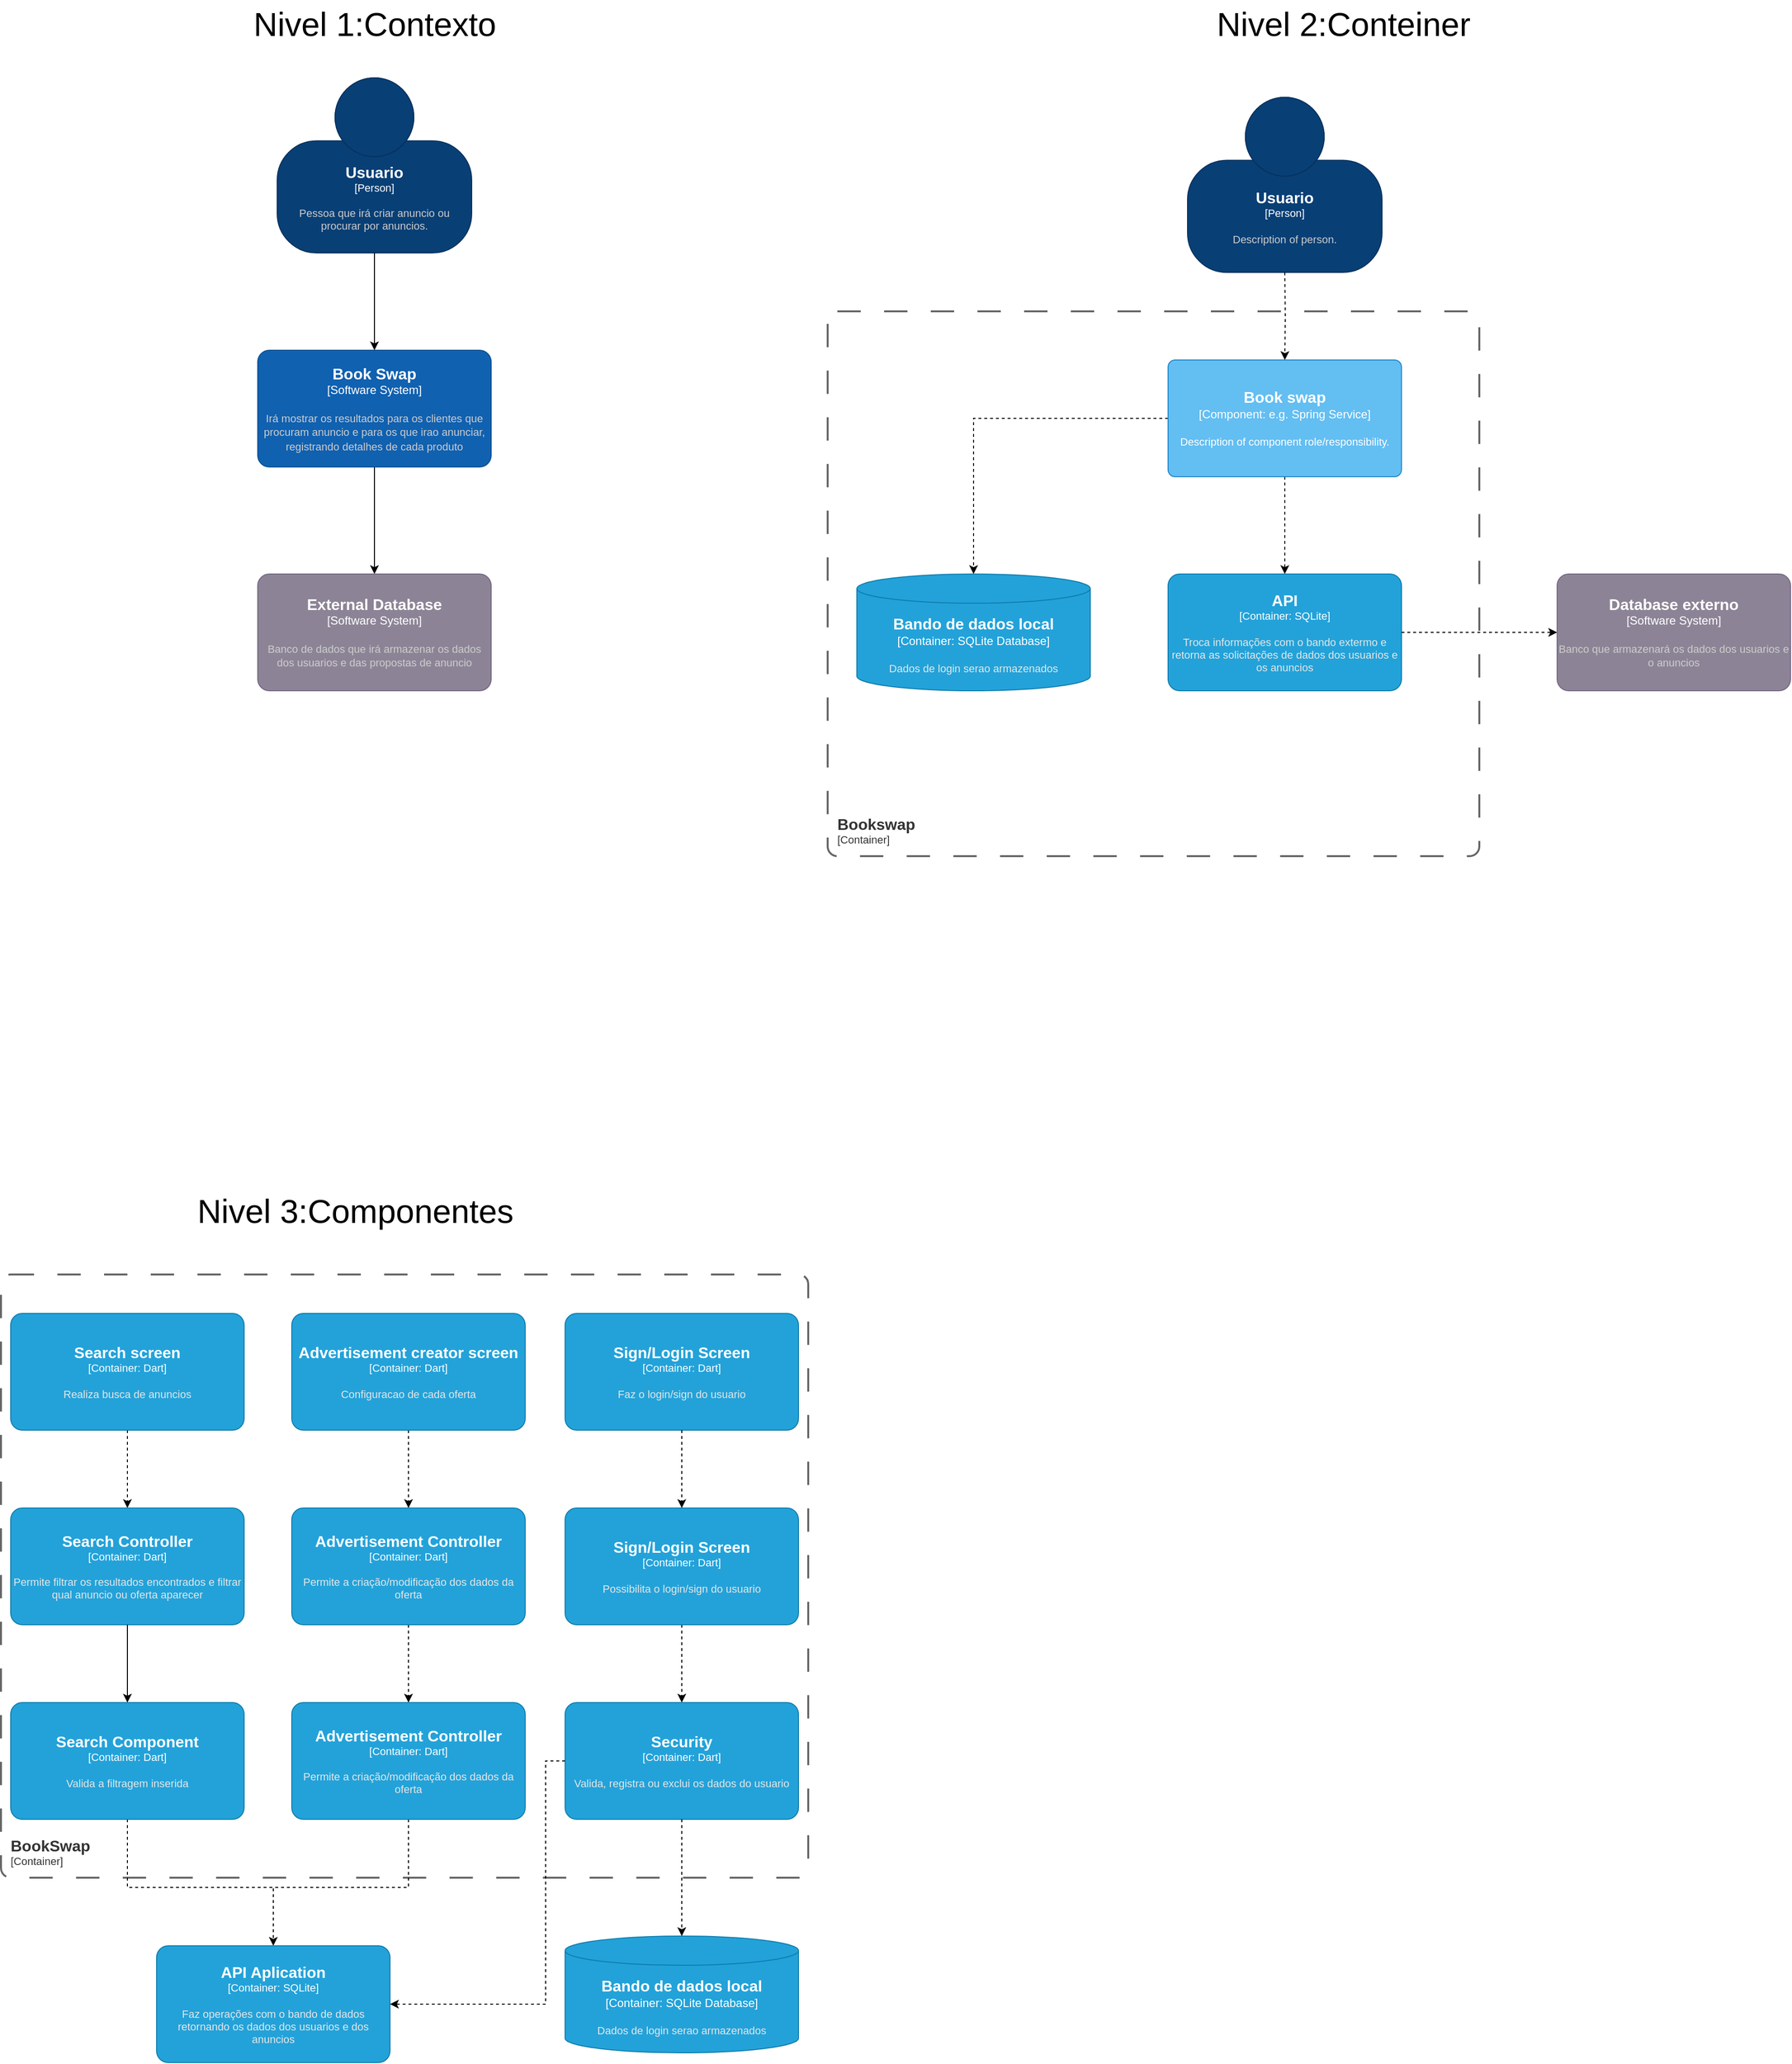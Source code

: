 <mxfile version="24.4.4" type="github">
  <diagram name="Página-1" id="YPjt8sPNAg8ZxMUqDlAb">
    <mxGraphModel dx="1134" dy="1591" grid="1" gridSize="10" guides="1" tooltips="1" connect="1" arrows="1" fold="1" page="1" pageScale="1" pageWidth="827" pageHeight="1169" math="0" shadow="0">
      <root>
        <mxCell id="0" />
        <mxCell id="1" parent="0" />
        <object placeholders="1" c4Name="Usuario" c4Type="Person" c4Description="Pessoa que irá criar anuncio ou procurar por anuncios." label="&lt;font style=&quot;font-size: 16px&quot;&gt;&lt;b&gt;%c4Name%&lt;/b&gt;&lt;/font&gt;&lt;div&gt;[%c4Type%]&lt;/div&gt;&lt;br&gt;&lt;div&gt;&lt;font style=&quot;font-size: 11px&quot;&gt;&lt;font color=&quot;#cccccc&quot;&gt;%c4Description%&lt;/font&gt;&lt;/div&gt;" id="n2Cv-_g6EdFohb06bnP3-1">
          <mxCell style="html=1;fontSize=11;dashed=0;whiteSpace=wrap;fillColor=#083F75;strokeColor=#06315C;fontColor=#ffffff;shape=mxgraph.c4.person2;align=center;metaEdit=1;points=[[0.5,0,0],[1,0.5,0],[1,0.75,0],[0.75,1,0],[0.5,1,0],[0.25,1,0],[0,0.75,0],[0,0.5,0]];resizable=0;" vertex="1" parent="1">
            <mxGeometry x="314" y="130" width="200" height="180" as="geometry" />
          </mxCell>
        </object>
        <mxCell id="n2Cv-_g6EdFohb06bnP3-5" style="edgeStyle=orthogonalEdgeStyle;rounded=0;orthogonalLoop=1;jettySize=auto;html=1;" edge="1" parent="1" source="n2Cv-_g6EdFohb06bnP3-2" target="n2Cv-_g6EdFohb06bnP3-3">
          <mxGeometry relative="1" as="geometry" />
        </mxCell>
        <object placeholders="1" c4Name="Book Swap" c4Type="Software System" c4Description="Irá mostrar os resultados para os clientes que procuram anuncio e para os que irao anunciar, registrando detalhes de cada produto" label="&lt;font style=&quot;font-size: 16px&quot;&gt;&lt;b&gt;%c4Name%&lt;/b&gt;&lt;/font&gt;&lt;div&gt;[%c4Type%]&lt;/div&gt;&lt;br&gt;&lt;div&gt;&lt;font style=&quot;font-size: 11px&quot;&gt;&lt;font color=&quot;#cccccc&quot;&gt;%c4Description%&lt;/font&gt;&lt;/div&gt;" id="n2Cv-_g6EdFohb06bnP3-2">
          <mxCell style="rounded=1;whiteSpace=wrap;html=1;labelBackgroundColor=none;fillColor=#1061B0;fontColor=#ffffff;align=center;arcSize=10;strokeColor=#0D5091;metaEdit=1;resizable=0;points=[[0.25,0,0],[0.5,0,0],[0.75,0,0],[1,0.25,0],[1,0.5,0],[1,0.75,0],[0.75,1,0],[0.5,1,0],[0.25,1,0],[0,0.75,0],[0,0.5,0],[0,0.25,0]];" vertex="1" parent="1">
            <mxGeometry x="294" y="410" width="240" height="120" as="geometry" />
          </mxCell>
        </object>
        <object placeholders="1" c4Name="External Database" c4Type="Software System" c4Description="Banco de dados que irá armazenar os dados dos usuarios e das propostas de anuncio" label="&lt;font style=&quot;font-size: 16px&quot;&gt;&lt;b&gt;%c4Name%&lt;/b&gt;&lt;/font&gt;&lt;div&gt;[%c4Type%]&lt;/div&gt;&lt;br&gt;&lt;div&gt;&lt;font style=&quot;font-size: 11px&quot;&gt;&lt;font color=&quot;#cccccc&quot;&gt;%c4Description%&lt;/font&gt;&lt;/div&gt;" id="n2Cv-_g6EdFohb06bnP3-3">
          <mxCell style="rounded=1;whiteSpace=wrap;html=1;labelBackgroundColor=none;fillColor=#8C8496;fontColor=#ffffff;align=center;arcSize=10;strokeColor=#736782;metaEdit=1;resizable=0;points=[[0.25,0,0],[0.5,0,0],[0.75,0,0],[1,0.25,0],[1,0.5,0],[1,0.75,0],[0.75,1,0],[0.5,1,0],[0.25,1,0],[0,0.75,0],[0,0.5,0],[0,0.25,0]];" vertex="1" parent="1">
            <mxGeometry x="294" y="640" width="240" height="120" as="geometry" />
          </mxCell>
        </object>
        <mxCell id="n2Cv-_g6EdFohb06bnP3-4" style="edgeStyle=orthogonalEdgeStyle;rounded=0;orthogonalLoop=1;jettySize=auto;html=1;entryX=0.5;entryY=0;entryDx=0;entryDy=0;entryPerimeter=0;" edge="1" parent="1" source="n2Cv-_g6EdFohb06bnP3-1" target="n2Cv-_g6EdFohb06bnP3-2">
          <mxGeometry relative="1" as="geometry" />
        </mxCell>
        <object placeholders="1" c4Name="Usuario" c4Type="Person" c4Description="Description of person." label="&lt;font style=&quot;font-size: 16px&quot;&gt;&lt;b&gt;%c4Name%&lt;/b&gt;&lt;/font&gt;&lt;div&gt;[%c4Type%]&lt;/div&gt;&lt;br&gt;&lt;div&gt;&lt;font style=&quot;font-size: 11px&quot;&gt;&lt;font color=&quot;#cccccc&quot;&gt;%c4Description%&lt;/font&gt;&lt;/div&gt;" id="n2Cv-_g6EdFohb06bnP3-6">
          <mxCell style="html=1;fontSize=11;dashed=0;whiteSpace=wrap;fillColor=#083F75;strokeColor=#06315C;fontColor=#ffffff;shape=mxgraph.c4.person2;align=center;metaEdit=1;points=[[0.5,0,0],[1,0.5,0],[1,0.75,0],[0.75,1,0],[0.5,1,0],[0.25,1,0],[0,0.75,0],[0,0.5,0]];resizable=0;" vertex="1" parent="1">
            <mxGeometry x="1250" y="150" width="200" height="180" as="geometry" />
          </mxCell>
        </object>
        <object placeholders="1" c4Name="Bookswap" c4Type="ContainerScopeBoundary" c4Application="Container" label="&lt;font style=&quot;font-size: 16px&quot;&gt;&lt;b&gt;&lt;div style=&quot;text-align: left&quot;&gt;%c4Name%&lt;/div&gt;&lt;/b&gt;&lt;/font&gt;&lt;div style=&quot;text-align: left&quot;&gt;[%c4Application%]&lt;/div&gt;" id="n2Cv-_g6EdFohb06bnP3-11">
          <mxCell style="rounded=1;fontSize=11;whiteSpace=wrap;html=1;dashed=1;arcSize=20;fillColor=none;strokeColor=#666666;fontColor=#333333;labelBackgroundColor=none;align=left;verticalAlign=bottom;labelBorderColor=none;spacingTop=0;spacing=10;dashPattern=12 12;metaEdit=1;rotatable=0;perimeter=rectanglePerimeter;noLabel=0;labelPadding=0;allowArrows=0;connectable=0;expand=0;recursiveResize=0;editable=1;pointerEvents=0;absoluteArcSize=1;points=[[0.25,0,0],[0.5,0,0],[0.75,0,0],[1,0.25,0],[1,0.5,0],[1,0.75,0],[0.75,1,0],[0.5,1,0],[0.25,1,0],[0,0.75,0],[0,0.5,0],[0,0.25,0]];strokeWidth=2;" vertex="1" parent="1">
            <mxGeometry x="880" y="370" width="670" height="560" as="geometry" />
          </mxCell>
        </object>
        <mxCell id="n2Cv-_g6EdFohb06bnP3-15" style="edgeStyle=orthogonalEdgeStyle;rounded=0;orthogonalLoop=1;jettySize=auto;html=1;dashed=1;" edge="1" parent="1" source="n2Cv-_g6EdFohb06bnP3-12" target="n2Cv-_g6EdFohb06bnP3-14">
          <mxGeometry relative="1" as="geometry">
            <mxPoint x="1350" y="640" as="targetPoint" />
          </mxGeometry>
        </mxCell>
        <mxCell id="n2Cv-_g6EdFohb06bnP3-20" style="edgeStyle=orthogonalEdgeStyle;rounded=0;orthogonalLoop=1;jettySize=auto;html=1;dashed=1;" edge="1" parent="1" source="n2Cv-_g6EdFohb06bnP3-12" target="n2Cv-_g6EdFohb06bnP3-16">
          <mxGeometry relative="1" as="geometry">
            <mxPoint x="1040" y="480" as="targetPoint" />
          </mxGeometry>
        </mxCell>
        <object placeholders="1" c4Name="Book swap" c4Type="Component" c4Technology="e.g. Spring Service" c4Description="Description of component role/responsibility." label="&lt;font style=&quot;font-size: 16px&quot;&gt;&lt;b&gt;%c4Name%&lt;/b&gt;&lt;/font&gt;&lt;div&gt;[%c4Type%: %c4Technology%]&lt;/div&gt;&lt;br&gt;&lt;div&gt;&lt;font style=&quot;font-size: 11px&quot;&gt;%c4Description%&lt;/font&gt;&lt;/div&gt;" id="n2Cv-_g6EdFohb06bnP3-12">
          <mxCell style="rounded=1;whiteSpace=wrap;html=1;labelBackgroundColor=none;fillColor=#63BEF2;fontColor=#ffffff;align=center;arcSize=6;strokeColor=#2086C9;metaEdit=1;resizable=0;points=[[0.25,0,0],[0.5,0,0],[0.75,0,0],[1,0.25,0],[1,0.5,0],[1,0.75,0],[0.75,1,0],[0.5,1,0],[0.25,1,0],[0,0.75,0],[0,0.5,0],[0,0.25,0]];" vertex="1" parent="1">
            <mxGeometry x="1230" y="420" width="240" height="120" as="geometry" />
          </mxCell>
        </object>
        <mxCell id="n2Cv-_g6EdFohb06bnP3-13" style="edgeStyle=orthogonalEdgeStyle;rounded=0;orthogonalLoop=1;jettySize=auto;html=1;entryX=0.5;entryY=0;entryDx=0;entryDy=0;entryPerimeter=0;dashed=1;" edge="1" parent="1" target="n2Cv-_g6EdFohb06bnP3-12">
          <mxGeometry relative="1" as="geometry">
            <mxPoint x="1350" y="330" as="sourcePoint" />
          </mxGeometry>
        </mxCell>
        <object placeholders="1" c4Name="API" c4Type="Container" c4Technology="SQLite" c4Description="Troca informações com o bando extermo e retorna as solicitações de dados dos usuarios e os anuncios" label="&lt;font style=&quot;font-size: 16px&quot;&gt;&lt;b&gt;%c4Name%&lt;/b&gt;&lt;/font&gt;&lt;div&gt;[%c4Type%: %c4Technology%]&lt;/div&gt;&lt;br&gt;&lt;div&gt;&lt;font style=&quot;font-size: 11px&quot;&gt;&lt;font color=&quot;#E6E6E6&quot;&gt;%c4Description%&lt;/font&gt;&lt;/div&gt;" id="n2Cv-_g6EdFohb06bnP3-14">
          <mxCell style="rounded=1;whiteSpace=wrap;html=1;fontSize=11;labelBackgroundColor=none;fillColor=#23A2D9;fontColor=#ffffff;align=center;arcSize=10;strokeColor=#0E7DAD;metaEdit=1;resizable=0;points=[[0.25,0,0],[0.5,0,0],[0.75,0,0],[1,0.25,0],[1,0.5,0],[1,0.75,0],[0.75,1,0],[0.5,1,0],[0.25,1,0],[0,0.75,0],[0,0.5,0],[0,0.25,0]];" vertex="1" parent="1">
            <mxGeometry x="1230" y="640" width="240" height="120" as="geometry" />
          </mxCell>
        </object>
        <object placeholders="1" c4Name="Bando de dados local" c4Type="Container" c4Technology="SQLite Database" c4Description="Dados de login serao armazenados" label="&lt;font style=&quot;font-size: 16px&quot;&gt;&lt;b&gt;%c4Name%&lt;/b&gt;&lt;/font&gt;&lt;div&gt;[%c4Type%:&amp;nbsp;%c4Technology%]&lt;/div&gt;&lt;br&gt;&lt;div&gt;&lt;font style=&quot;font-size: 11px&quot;&gt;&lt;font color=&quot;#E6E6E6&quot;&gt;%c4Description%&lt;/font&gt;&lt;/div&gt;" id="n2Cv-_g6EdFohb06bnP3-16">
          <mxCell style="shape=cylinder3;size=15;whiteSpace=wrap;html=1;boundedLbl=1;rounded=0;labelBackgroundColor=none;fillColor=#23A2D9;fontSize=12;fontColor=#ffffff;align=center;strokeColor=#0E7DAD;metaEdit=1;points=[[0.5,0,0],[1,0.25,0],[1,0.5,0],[1,0.75,0],[0.5,1,0],[0,0.75,0],[0,0.5,0],[0,0.25,0]];resizable=0;" vertex="1" parent="1">
            <mxGeometry x="910" y="640" width="240" height="120" as="geometry" />
          </mxCell>
        </object>
        <object placeholders="1" c4Name="Database externo" c4Type="Software System" c4Description="Banco que armazenará os dados dos usuarios e o anuncios" label="&lt;font style=&quot;font-size: 16px&quot;&gt;&lt;b&gt;%c4Name%&lt;/b&gt;&lt;/font&gt;&lt;div&gt;[%c4Type%]&lt;/div&gt;&lt;br&gt;&lt;div&gt;&lt;font style=&quot;font-size: 11px&quot;&gt;&lt;font color=&quot;#cccccc&quot;&gt;%c4Description%&lt;/font&gt;&lt;/div&gt;" id="n2Cv-_g6EdFohb06bnP3-17">
          <mxCell style="rounded=1;whiteSpace=wrap;html=1;labelBackgroundColor=none;fillColor=#8C8496;fontColor=#ffffff;align=center;arcSize=10;strokeColor=#736782;metaEdit=1;resizable=0;points=[[0.25,0,0],[0.5,0,0],[0.75,0,0],[1,0.25,0],[1,0.5,0],[1,0.75,0],[0.75,1,0],[0.5,1,0],[0.25,1,0],[0,0.75,0],[0,0.5,0],[0,0.25,0]];" vertex="1" parent="1">
            <mxGeometry x="1630" y="640" width="240" height="120" as="geometry" />
          </mxCell>
        </object>
        <mxCell id="n2Cv-_g6EdFohb06bnP3-19" style="edgeStyle=orthogonalEdgeStyle;rounded=0;orthogonalLoop=1;jettySize=auto;html=1;entryX=0;entryY=0.5;entryDx=0;entryDy=0;entryPerimeter=0;dashed=1;" edge="1" parent="1" source="n2Cv-_g6EdFohb06bnP3-14" target="n2Cv-_g6EdFohb06bnP3-17">
          <mxGeometry relative="1" as="geometry" />
        </mxCell>
        <mxCell id="n2Cv-_g6EdFohb06bnP3-21" value="Nivel 2:Conteiner" style="text;html=1;align=center;verticalAlign=middle;resizable=0;points=[];autosize=1;strokeColor=none;fillColor=none;strokeWidth=16;fontSize=34;" vertex="1" parent="1">
          <mxGeometry x="1270" y="50" width="280" height="50" as="geometry" />
        </mxCell>
        <mxCell id="n2Cv-_g6EdFohb06bnP3-22" value="Nivel 1:Contexto" style="text;html=1;align=center;verticalAlign=middle;resizable=0;points=[];autosize=1;strokeColor=none;fillColor=none;strokeWidth=16;fontSize=34;" vertex="1" parent="1">
          <mxGeometry x="279" y="50" width="270" height="50" as="geometry" />
        </mxCell>
        <mxCell id="n2Cv-_g6EdFohb06bnP3-23" value="Nivel 3:Componentes" style="text;html=1;align=center;verticalAlign=middle;resizable=0;points=[];autosize=1;strokeColor=none;fillColor=none;strokeWidth=16;fontSize=34;" vertex="1" parent="1">
          <mxGeometry x="219" y="1270" width="350" height="50" as="geometry" />
        </mxCell>
        <object placeholders="1" c4Name="BookSwap" c4Type="ContainerScopeBoundary" c4Application="Container" label="&lt;font style=&quot;font-size: 16px&quot;&gt;&lt;b&gt;&lt;div style=&quot;text-align: left&quot;&gt;%c4Name%&lt;/div&gt;&lt;/b&gt;&lt;/font&gt;&lt;div style=&quot;text-align: left&quot;&gt;[%c4Application%]&lt;/div&gt;" id="n2Cv-_g6EdFohb06bnP3-24">
          <mxCell style="rounded=1;fontSize=11;whiteSpace=wrap;html=1;dashed=1;arcSize=20;fillColor=none;strokeColor=#666666;fontColor=#333333;labelBackgroundColor=none;align=left;verticalAlign=bottom;labelBorderColor=none;spacingTop=0;spacing=10;metaEdit=1;rotatable=0;perimeter=rectanglePerimeter;noLabel=0;labelPadding=0;allowArrows=0;connectable=0;expand=0;recursiveResize=0;editable=1;pointerEvents=0;absoluteArcSize=1;points=[[0.25,0,0],[0.5,0,0],[0.75,0,0],[1,0.25,0],[1,0.5,0],[1,0.75,0],[0.75,1,0],[0.5,1,0],[0.25,1,0],[0,0.75,0],[0,0.5,0],[0,0.25,0]];dashPattern=12 12;strokeWidth=2;" vertex="1" parent="1">
            <mxGeometry x="30" y="1360" width="830" height="620" as="geometry" />
          </mxCell>
        </object>
        <mxCell id="n2Cv-_g6EdFohb06bnP3-36" style="edgeStyle=orthogonalEdgeStyle;rounded=0;orthogonalLoop=1;jettySize=auto;html=1;dashed=1;" edge="1" parent="1" source="n2Cv-_g6EdFohb06bnP3-25" target="n2Cv-_g6EdFohb06bnP3-35">
          <mxGeometry relative="1" as="geometry" />
        </mxCell>
        <object placeholders="1" c4Name="Search screen" c4Type="Container" c4Technology="Dart" c4Description="Realiza busca de anuncios" label="&lt;font style=&quot;font-size: 16px&quot;&gt;&lt;b&gt;%c4Name%&lt;/b&gt;&lt;/font&gt;&lt;div&gt;[%c4Type%: %c4Technology%]&lt;/div&gt;&lt;br&gt;&lt;div&gt;&lt;font style=&quot;font-size: 11px&quot;&gt;&lt;font color=&quot;#E6E6E6&quot;&gt;%c4Description%&lt;/font&gt;&lt;/div&gt;" id="n2Cv-_g6EdFohb06bnP3-25">
          <mxCell style="rounded=1;whiteSpace=wrap;html=1;fontSize=11;labelBackgroundColor=none;fillColor=#23A2D9;fontColor=#ffffff;align=center;arcSize=10;strokeColor=#0E7DAD;metaEdit=1;resizable=0;points=[[0.25,0,0],[0.5,0,0],[0.75,0,0],[1,0.25,0],[1,0.5,0],[1,0.75,0],[0.75,1,0],[0.5,1,0],[0.25,1,0],[0,0.75,0],[0,0.5,0],[0,0.25,0]];" vertex="1" parent="1">
            <mxGeometry x="40" y="1400" width="240" height="120" as="geometry" />
          </mxCell>
        </object>
        <mxCell id="n2Cv-_g6EdFohb06bnP3-33" style="edgeStyle=orthogonalEdgeStyle;rounded=0;orthogonalLoop=1;jettySize=auto;html=1;dashed=1;" edge="1" parent="1" source="n2Cv-_g6EdFohb06bnP3-26" target="n2Cv-_g6EdFohb06bnP3-32">
          <mxGeometry relative="1" as="geometry" />
        </mxCell>
        <object placeholders="1" c4Name="Advertisement creator screen" c4Type="Container" c4Technology="Dart" c4Description="Configuracao de cada oferta" label="&lt;font style=&quot;font-size: 16px&quot;&gt;&lt;b&gt;%c4Name%&lt;/b&gt;&lt;/font&gt;&lt;div&gt;[%c4Type%: %c4Technology%]&lt;/div&gt;&lt;br&gt;&lt;div&gt;&lt;font style=&quot;font-size: 11px&quot;&gt;&lt;font color=&quot;#E6E6E6&quot;&gt;%c4Description%&lt;/font&gt;&lt;/div&gt;" id="n2Cv-_g6EdFohb06bnP3-26">
          <mxCell style="rounded=1;whiteSpace=wrap;html=1;fontSize=11;labelBackgroundColor=none;fillColor=#23A2D9;fontColor=#ffffff;align=center;arcSize=10;strokeColor=#0E7DAD;metaEdit=1;resizable=0;points=[[0.25,0,0],[0.5,0,0],[0.75,0,0],[1,0.25,0],[1,0.5,0],[1,0.75,0],[0.75,1,0],[0.5,1,0],[0.25,1,0],[0,0.75,0],[0,0.5,0],[0,0.25,0]];" vertex="1" parent="1">
            <mxGeometry x="329" y="1400" width="240" height="120" as="geometry" />
          </mxCell>
        </object>
        <object placeholders="1" c4Name="Sign/Login Screen" c4Type="Container" c4Technology="Dart" c4Description="Faz o login/sign do usuario" label="&lt;font style=&quot;font-size: 16px&quot;&gt;&lt;b&gt;%c4Name%&lt;/b&gt;&lt;/font&gt;&lt;div&gt;[%c4Type%: %c4Technology%]&lt;/div&gt;&lt;br&gt;&lt;div&gt;&lt;font style=&quot;font-size: 11px&quot;&gt;&lt;font color=&quot;#E6E6E6&quot;&gt;%c4Description%&lt;/font&gt;&lt;/div&gt;" id="n2Cv-_g6EdFohb06bnP3-27">
          <mxCell style="rounded=1;whiteSpace=wrap;html=1;fontSize=11;labelBackgroundColor=none;fillColor=#23A2D9;fontColor=#ffffff;align=center;arcSize=10;strokeColor=#0E7DAD;metaEdit=1;resizable=0;points=[[0.25,0,0],[0.5,0,0],[0.75,0,0],[1,0.25,0],[1,0.5,0],[1,0.75,0],[0.75,1,0],[0.5,1,0],[0.25,1,0],[0,0.75,0],[0,0.5,0],[0,0.25,0]];" vertex="1" parent="1">
            <mxGeometry x="610" y="1400" width="240" height="120" as="geometry" />
          </mxCell>
        </object>
        <mxCell id="n2Cv-_g6EdFohb06bnP3-31" style="edgeStyle=orthogonalEdgeStyle;rounded=0;orthogonalLoop=1;jettySize=auto;html=1;dashed=1;" edge="1" parent="1" source="n2Cv-_g6EdFohb06bnP3-28" target="n2Cv-_g6EdFohb06bnP3-30">
          <mxGeometry relative="1" as="geometry" />
        </mxCell>
        <object placeholders="1" c4Name="Sign/Login Screen" c4Type="Container" c4Technology="Dart" c4Description="Possibilita o login/sign do usuario" label="&lt;font style=&quot;font-size: 16px&quot;&gt;&lt;b&gt;%c4Name%&lt;/b&gt;&lt;/font&gt;&lt;div&gt;[%c4Type%: %c4Technology%]&lt;/div&gt;&lt;br&gt;&lt;div&gt;&lt;font style=&quot;font-size: 11px&quot;&gt;&lt;font color=&quot;#E6E6E6&quot;&gt;%c4Description%&lt;/font&gt;&lt;/div&gt;" id="n2Cv-_g6EdFohb06bnP3-28">
          <mxCell style="rounded=1;whiteSpace=wrap;html=1;fontSize=11;labelBackgroundColor=none;fillColor=#23A2D9;fontColor=#ffffff;align=center;arcSize=10;strokeColor=#0E7DAD;metaEdit=1;resizable=0;points=[[0.25,0,0],[0.5,0,0],[0.75,0,0],[1,0.25,0],[1,0.5,0],[1,0.75,0],[0.75,1,0],[0.5,1,0],[0.25,1,0],[0,0.75,0],[0,0.5,0],[0,0.25,0]];" vertex="1" parent="1">
            <mxGeometry x="610" y="1600" width="240" height="120" as="geometry" />
          </mxCell>
        </object>
        <mxCell id="n2Cv-_g6EdFohb06bnP3-29" style="edgeStyle=orthogonalEdgeStyle;rounded=0;orthogonalLoop=1;jettySize=auto;html=1;entryX=0.5;entryY=0;entryDx=0;entryDy=0;entryPerimeter=0;dashed=1;" edge="1" parent="1" source="n2Cv-_g6EdFohb06bnP3-27" target="n2Cv-_g6EdFohb06bnP3-28">
          <mxGeometry relative="1" as="geometry" />
        </mxCell>
        <object placeholders="1" c4Name="Security" c4Type="Container" c4Technology="Dart" c4Description="Valida, registra ou exclui os dados do usuario" label="&lt;font style=&quot;font-size: 16px&quot;&gt;&lt;b&gt;%c4Name%&lt;/b&gt;&lt;/font&gt;&lt;div&gt;[%c4Type%: %c4Technology%]&lt;/div&gt;&lt;br&gt;&lt;div&gt;&lt;font style=&quot;font-size: 11px&quot;&gt;&lt;font color=&quot;#E6E6E6&quot;&gt;%c4Description%&lt;/font&gt;&lt;/div&gt;" id="n2Cv-_g6EdFohb06bnP3-30">
          <mxCell style="rounded=1;whiteSpace=wrap;html=1;fontSize=11;labelBackgroundColor=none;fillColor=#23A2D9;fontColor=#ffffff;align=center;arcSize=10;strokeColor=#0E7DAD;metaEdit=1;resizable=0;points=[[0.25,0,0],[0.5,0,0],[0.75,0,0],[1,0.25,0],[1,0.5,0],[1,0.75,0],[0.75,1,0],[0.5,1,0],[0.25,1,0],[0,0.75,0],[0,0.5,0],[0,0.25,0]];" vertex="1" parent="1">
            <mxGeometry x="610" y="1800" width="240" height="120" as="geometry" />
          </mxCell>
        </object>
        <mxCell id="n2Cv-_g6EdFohb06bnP3-37" style="edgeStyle=orthogonalEdgeStyle;rounded=0;orthogonalLoop=1;jettySize=auto;html=1;dashed=1;" edge="1" parent="1" source="n2Cv-_g6EdFohb06bnP3-32" target="n2Cv-_g6EdFohb06bnP3-34">
          <mxGeometry relative="1" as="geometry" />
        </mxCell>
        <object placeholders="1" c4Name="Advertisement Controller" c4Type="Container" c4Technology="Dart" c4Description="Permite a criação/modificação dos dados da oferta" label="&lt;font style=&quot;font-size: 16px&quot;&gt;&lt;b&gt;%c4Name%&lt;/b&gt;&lt;/font&gt;&lt;div&gt;[%c4Type%: %c4Technology%]&lt;/div&gt;&lt;br&gt;&lt;div&gt;&lt;font style=&quot;font-size: 11px&quot;&gt;&lt;font color=&quot;#E6E6E6&quot;&gt;%c4Description%&lt;/font&gt;&lt;/div&gt;" id="n2Cv-_g6EdFohb06bnP3-32">
          <mxCell style="rounded=1;whiteSpace=wrap;html=1;fontSize=11;labelBackgroundColor=none;fillColor=#23A2D9;fontColor=#ffffff;align=center;arcSize=10;strokeColor=#0E7DAD;metaEdit=1;resizable=0;points=[[0.25,0,0],[0.5,0,0],[0.75,0,0],[1,0.25,0],[1,0.5,0],[1,0.75,0],[0.75,1,0],[0.5,1,0],[0.25,1,0],[0,0.75,0],[0,0.5,0],[0,0.25,0]];" vertex="1" parent="1">
            <mxGeometry x="329" y="1600" width="240" height="120" as="geometry" />
          </mxCell>
        </object>
        <mxCell id="n2Cv-_g6EdFohb06bnP3-40" style="edgeStyle=orthogonalEdgeStyle;rounded=0;orthogonalLoop=1;jettySize=auto;html=1;dashed=1;" edge="1" parent="1" source="n2Cv-_g6EdFohb06bnP3-34" target="n2Cv-_g6EdFohb06bnP3-43">
          <mxGeometry relative="1" as="geometry">
            <mxPoint x="340" y="2050" as="targetPoint" />
            <Array as="points">
              <mxPoint x="449" y="1990" />
              <mxPoint x="310" y="1990" />
            </Array>
          </mxGeometry>
        </mxCell>
        <object placeholders="1" c4Name="Advertisement Controller" c4Type="Container" c4Technology="Dart" c4Description="Permite a criação/modificação dos dados da oferta" label="&lt;font style=&quot;font-size: 16px&quot;&gt;&lt;b&gt;%c4Name%&lt;/b&gt;&lt;/font&gt;&lt;div&gt;[%c4Type%: %c4Technology%]&lt;/div&gt;&lt;br&gt;&lt;div&gt;&lt;font style=&quot;font-size: 11px&quot;&gt;&lt;font color=&quot;#E6E6E6&quot;&gt;%c4Description%&lt;/font&gt;&lt;/div&gt;" id="n2Cv-_g6EdFohb06bnP3-34">
          <mxCell style="rounded=1;whiteSpace=wrap;html=1;fontSize=11;labelBackgroundColor=none;fillColor=#23A2D9;fontColor=#ffffff;align=center;arcSize=10;strokeColor=#0E7DAD;metaEdit=1;resizable=0;points=[[0.25,0,0],[0.5,0,0],[0.75,0,0],[1,0.25,0],[1,0.5,0],[1,0.75,0],[0.75,1,0],[0.5,1,0],[0.25,1,0],[0,0.75,0],[0,0.5,0],[0,0.25,0]];" vertex="1" parent="1">
            <mxGeometry x="329" y="1800" width="240" height="120" as="geometry" />
          </mxCell>
        </object>
        <object placeholders="1" c4Name="Search Controller" c4Type="Container" c4Technology="Dart" c4Description="Permite filtrar os resultados encontrados e filtrar qual anuncio ou oferta aparecer" label="&lt;font style=&quot;font-size: 16px&quot;&gt;&lt;b&gt;%c4Name%&lt;/b&gt;&lt;/font&gt;&lt;div&gt;[%c4Type%: %c4Technology%]&lt;/div&gt;&lt;br&gt;&lt;div&gt;&lt;font style=&quot;font-size: 11px&quot;&gt;&lt;font color=&quot;#E6E6E6&quot;&gt;%c4Description%&lt;/font&gt;&lt;/div&gt;" id="n2Cv-_g6EdFohb06bnP3-35">
          <mxCell style="rounded=1;whiteSpace=wrap;html=1;fontSize=11;labelBackgroundColor=none;fillColor=#23A2D9;fontColor=#ffffff;align=center;arcSize=10;strokeColor=#0E7DAD;metaEdit=1;resizable=0;points=[[0.25,0,0],[0.5,0,0],[0.75,0,0],[1,0.25,0],[1,0.5,0],[1,0.75,0],[0.75,1,0],[0.5,1,0],[0.25,1,0],[0,0.75,0],[0,0.5,0],[0,0.25,0]];" vertex="1" parent="1">
            <mxGeometry x="40" y="1600" width="240" height="120" as="geometry" />
          </mxCell>
        </object>
        <mxCell id="n2Cv-_g6EdFohb06bnP3-44" style="rounded=0;orthogonalLoop=1;jettySize=auto;html=1;edgeStyle=orthogonalEdgeStyle;dashed=1;endArrow=none;endFill=0;" edge="1" parent="1" source="n2Cv-_g6EdFohb06bnP3-38">
          <mxGeometry relative="1" as="geometry">
            <mxPoint x="310" y="1990" as="targetPoint" />
            <Array as="points">
              <mxPoint x="160" y="1990" />
            </Array>
          </mxGeometry>
        </mxCell>
        <object placeholders="1" c4Name="Search Component" c4Type="Container" c4Technology="Dart" c4Description="Valida a filtragem inserida" label="&lt;font style=&quot;font-size: 16px&quot;&gt;&lt;b&gt;%c4Name%&lt;/b&gt;&lt;/font&gt;&lt;div&gt;[%c4Type%: %c4Technology%]&lt;/div&gt;&lt;br&gt;&lt;div&gt;&lt;font style=&quot;font-size: 11px&quot;&gt;&lt;font color=&quot;#E6E6E6&quot;&gt;%c4Description%&lt;/font&gt;&lt;/div&gt;" id="n2Cv-_g6EdFohb06bnP3-38">
          <mxCell style="rounded=1;whiteSpace=wrap;html=1;fontSize=11;labelBackgroundColor=none;fillColor=#23A2D9;fontColor=#ffffff;align=center;arcSize=10;strokeColor=#0E7DAD;metaEdit=1;resizable=0;points=[[0.25,0,0],[0.5,0,0],[0.75,0,0],[1,0.25,0],[1,0.5,0],[1,0.75,0],[0.75,1,0],[0.5,1,0],[0.25,1,0],[0,0.75,0],[0,0.5,0],[0,0.25,0]];" vertex="1" parent="1">
            <mxGeometry x="40" y="1800" width="240" height="120" as="geometry" />
          </mxCell>
        </object>
        <mxCell id="n2Cv-_g6EdFohb06bnP3-39" style="edgeStyle=orthogonalEdgeStyle;rounded=0;orthogonalLoop=1;jettySize=auto;html=1;entryX=0.5;entryY=0;entryDx=0;entryDy=0;entryPerimeter=0;" edge="1" parent="1" source="n2Cv-_g6EdFohb06bnP3-35" target="n2Cv-_g6EdFohb06bnP3-38">
          <mxGeometry relative="1" as="geometry" />
        </mxCell>
        <object placeholders="1" c4Name="API Aplication" c4Type="Container" c4Technology="SQLite" c4Description="Faz operações com o bando de dados retornando os dados dos usuarios e dos anuncios" label="&lt;font style=&quot;font-size: 16px&quot;&gt;&lt;b&gt;%c4Name%&lt;/b&gt;&lt;/font&gt;&lt;div&gt;[%c4Type%: %c4Technology%]&lt;/div&gt;&lt;br&gt;&lt;div&gt;&lt;font style=&quot;font-size: 11px&quot;&gt;&lt;font color=&quot;#E6E6E6&quot;&gt;%c4Description%&lt;/font&gt;&lt;/div&gt;" id="n2Cv-_g6EdFohb06bnP3-43">
          <mxCell style="rounded=1;whiteSpace=wrap;html=1;fontSize=11;labelBackgroundColor=none;fillColor=#23A2D9;fontColor=#ffffff;align=center;arcSize=10;strokeColor=#0E7DAD;metaEdit=1;resizable=0;points=[[0.25,0,0],[0.5,0,0],[0.75,0,0],[1,0.25,0],[1,0.5,0],[1,0.75,0],[0.75,1,0],[0.5,1,0],[0.25,1,0],[0,0.75,0],[0,0.5,0],[0,0.25,0]];" vertex="1" parent="1">
            <mxGeometry x="190" y="2050" width="240" height="120" as="geometry" />
          </mxCell>
        </object>
        <mxCell id="n2Cv-_g6EdFohb06bnP3-45" style="edgeStyle=orthogonalEdgeStyle;rounded=0;orthogonalLoop=1;jettySize=auto;html=1;entryX=1;entryY=0.5;entryDx=0;entryDy=0;entryPerimeter=0;dashed=1;" edge="1" parent="1" source="n2Cv-_g6EdFohb06bnP3-30" target="n2Cv-_g6EdFohb06bnP3-43">
          <mxGeometry relative="1" as="geometry">
            <Array as="points">
              <mxPoint x="590" y="1860" />
              <mxPoint x="590" y="2110" />
            </Array>
          </mxGeometry>
        </mxCell>
        <object placeholders="1" c4Name="Bando de dados local" c4Type="Container" c4Technology="SQLite Database" c4Description="Dados de login serao armazenados" label="&lt;font style=&quot;font-size: 16px&quot;&gt;&lt;b&gt;%c4Name%&lt;/b&gt;&lt;/font&gt;&lt;div&gt;[%c4Type%:&amp;nbsp;%c4Technology%]&lt;/div&gt;&lt;br&gt;&lt;div&gt;&lt;font style=&quot;font-size: 11px&quot;&gt;&lt;font color=&quot;#E6E6E6&quot;&gt;%c4Description%&lt;/font&gt;&lt;/div&gt;" id="n2Cv-_g6EdFohb06bnP3-46">
          <mxCell style="shape=cylinder3;size=15;whiteSpace=wrap;html=1;boundedLbl=1;rounded=0;labelBackgroundColor=none;fillColor=#23A2D9;fontSize=12;fontColor=#ffffff;align=center;strokeColor=#0E7DAD;metaEdit=1;points=[[0.5,0,0],[1,0.25,0],[1,0.5,0],[1,0.75,0],[0.5,1,0],[0,0.75,0],[0,0.5,0],[0,0.25,0]];resizable=0;" vertex="1" parent="1">
            <mxGeometry x="610" y="2040" width="240" height="120" as="geometry" />
          </mxCell>
        </object>
        <mxCell id="n2Cv-_g6EdFohb06bnP3-47" style="edgeStyle=orthogonalEdgeStyle;rounded=0;orthogonalLoop=1;jettySize=auto;html=1;entryX=0.5;entryY=0;entryDx=0;entryDy=0;entryPerimeter=0;dashed=1;" edge="1" parent="1" source="n2Cv-_g6EdFohb06bnP3-30" target="n2Cv-_g6EdFohb06bnP3-46">
          <mxGeometry relative="1" as="geometry" />
        </mxCell>
      </root>
    </mxGraphModel>
  </diagram>
</mxfile>
